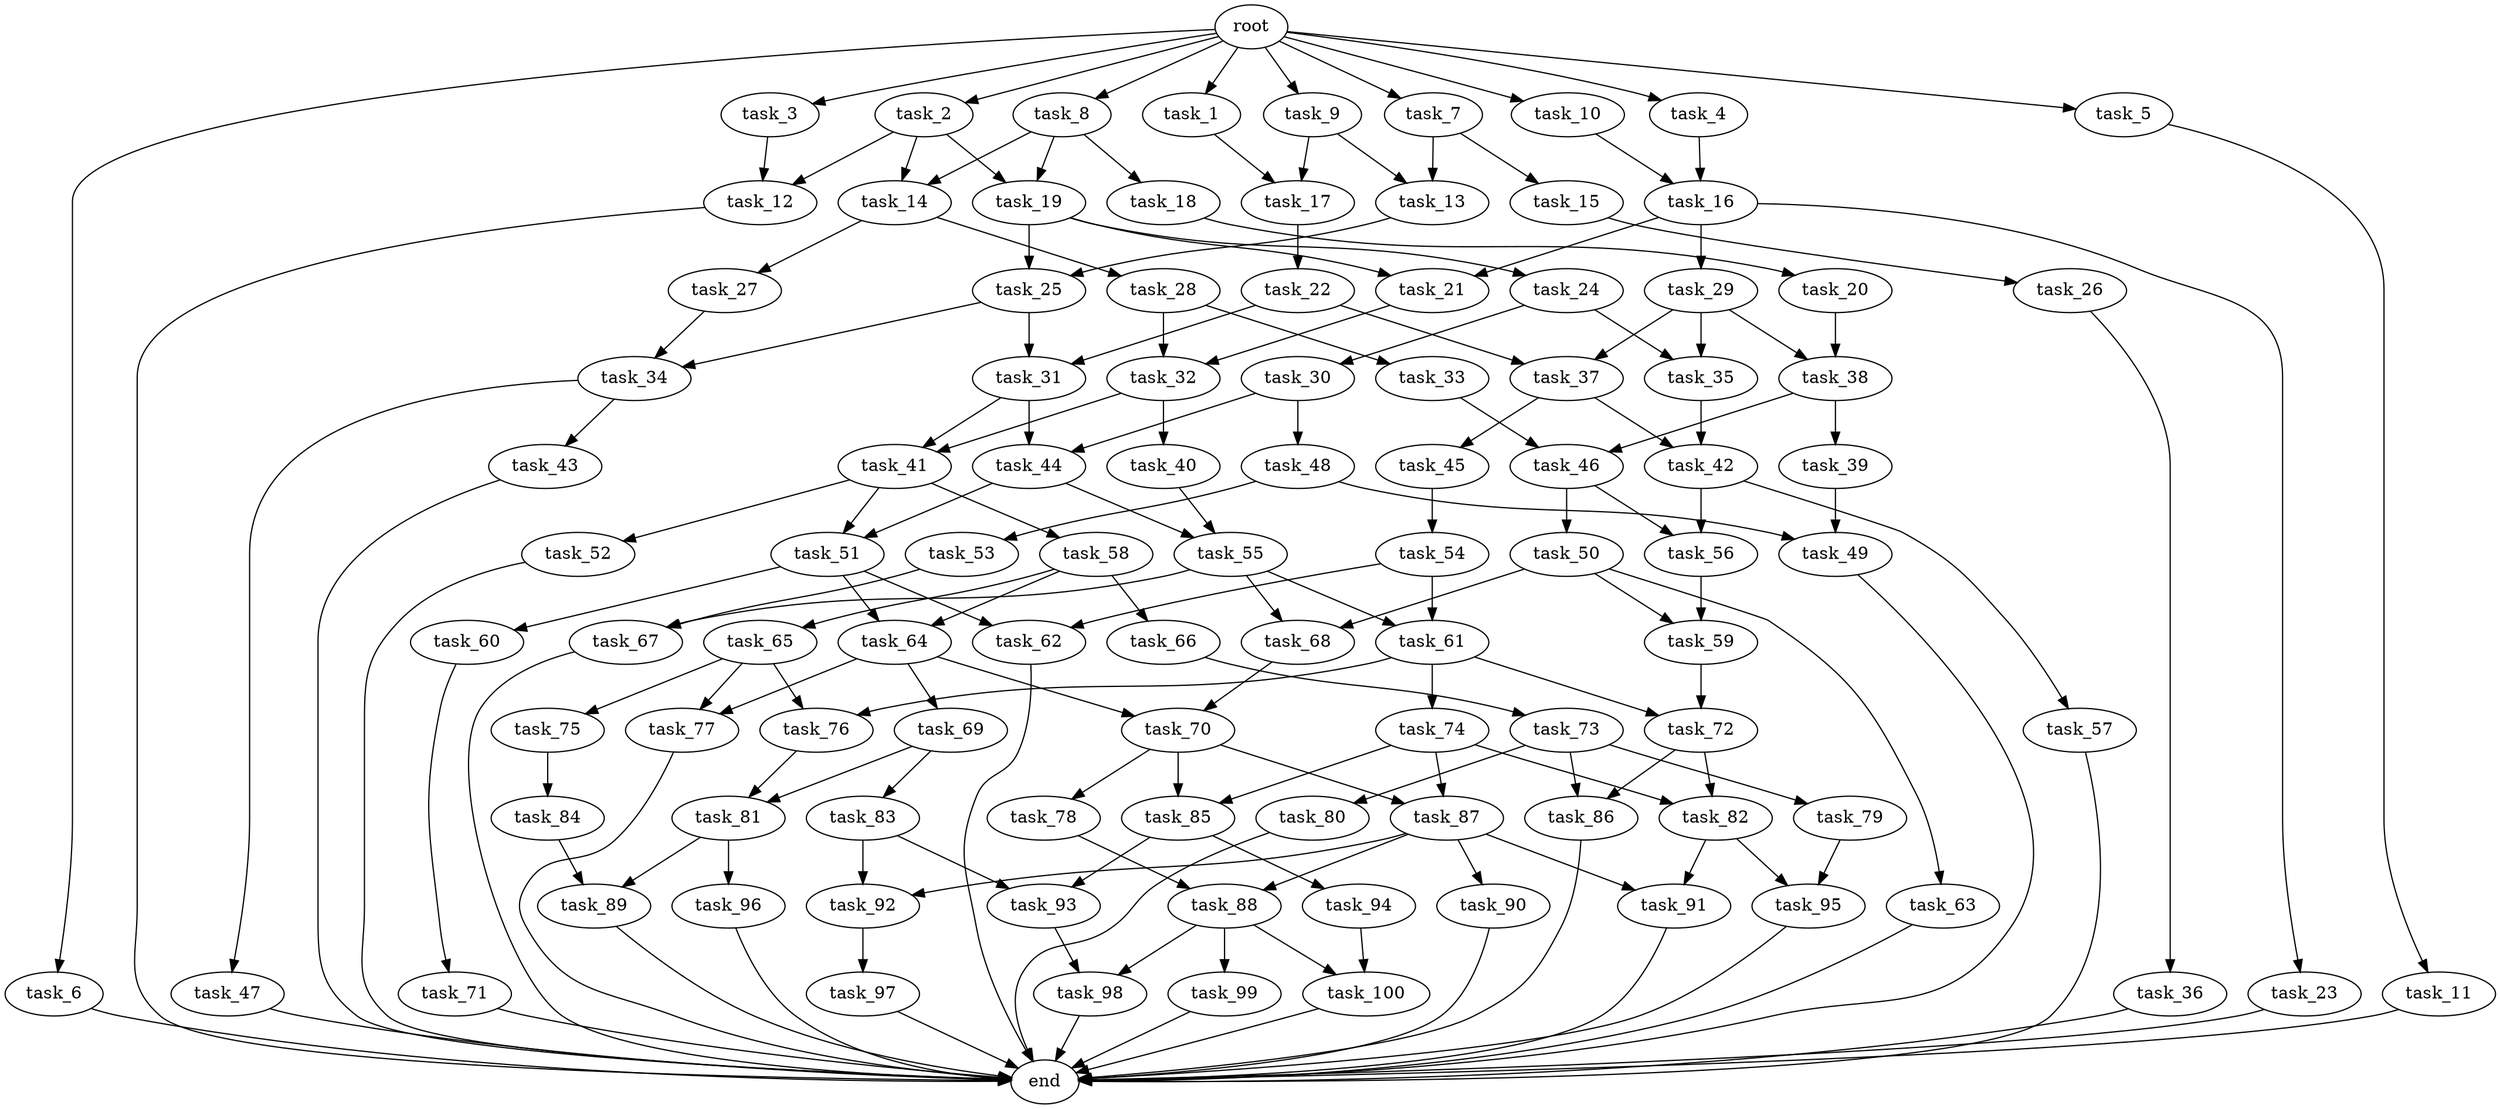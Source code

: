 digraph G {
  task_19 [size="2.770759e+09"];
  task_53 [size="2.209045e+09"];
  task_69 [size="2.842381e+09"];
  task_25 [size="1.756338e+09"];
  task_51 [size="4.054592e+09"];
  task_61 [size="3.218292e+09"];
  task_72 [size="1.233672e+09"];
  task_59 [size="1.190109e+09"];
  task_6 [size="4.616996e+09"];
  root [size="0.000000e+00"];
  task_3 [size="1.330561e+09"];
  task_60 [size="2.396447e+09"];
  task_76 [size="3.682613e+09"];
  task_48 [size="1.349013e+08"];
  task_84 [size="3.320235e+09"];
  task_86 [size="2.842792e+09"];
  task_11 [size="1.922323e+09"];
  task_54 [size="7.187677e+08"];
  task_36 [size="3.683975e+08"];
  task_97 [size="5.745094e+08"];
  task_58 [size="4.283888e+09"];
  task_62 [size="2.984999e+09"];
  task_57 [size="5.307357e+08"];
  task_22 [size="2.714165e+09"];
  task_28 [size="3.913840e+09"];
  task_41 [size="3.804309e+08"];
  task_78 [size="4.022137e+09"];
  task_47 [size="1.418043e+09"];
  task_43 [size="1.536305e+09"];
  task_94 [size="3.335053e+09"];
  task_9 [size="1.084736e+09"];
  task_68 [size="4.951183e+08"];
  task_70 [size="2.390833e+09"];
  task_23 [size="1.587210e+08"];
  task_88 [size="1.219227e+08"];
  task_8 [size="1.201915e+09"];
  task_87 [size="1.443901e+09"];
  task_35 [size="3.270918e+09"];
  task_42 [size="1.006477e+09"];
  end [size="0.000000e+00"];
  task_63 [size="4.680237e+08"];
  task_45 [size="3.814875e+09"];
  task_17 [size="2.738729e+09"];
  task_7 [size="1.029348e+09"];
  task_13 [size="3.057275e+09"];
  task_1 [size="2.945534e+09"];
  task_100 [size="2.799772e+09"];
  task_89 [size="4.391138e+08"];
  task_83 [size="1.600363e+09"];
  task_74 [size="6.058750e+08"];
  task_90 [size="1.905543e+09"];
  task_34 [size="4.126991e+09"];
  task_85 [size="2.291393e+09"];
  task_98 [size="4.492593e+09"];
  task_67 [size="4.891983e+09"];
  task_21 [size="1.122582e+09"];
  task_82 [size="1.158016e+09"];
  task_20 [size="3.332353e+09"];
  task_52 [size="1.316119e+08"];
  task_50 [size="4.899726e+09"];
  task_31 [size="1.429088e+09"];
  task_93 [size="2.768153e+09"];
  task_79 [size="5.987637e+08"];
  task_15 [size="4.579679e+09"];
  task_96 [size="4.947033e+09"];
  task_5 [size="2.136427e+09"];
  task_12 [size="2.386076e+09"];
  task_32 [size="2.922940e+09"];
  task_4 [size="2.594046e+09"];
  task_44 [size="3.929932e+09"];
  task_16 [size="1.572657e+09"];
  task_92 [size="2.011477e+09"];
  task_18 [size="3.004917e+09"];
  task_80 [size="3.774834e+09"];
  task_37 [size="1.323272e+09"];
  task_71 [size="1.593727e+09"];
  task_24 [size="3.864369e+09"];
  task_64 [size="9.619046e+07"];
  task_26 [size="2.462950e+09"];
  task_81 [size="2.959457e+09"];
  task_66 [size="9.575886e+08"];
  task_56 [size="1.322456e+08"];
  task_33 [size="3.513175e+09"];
  task_77 [size="6.707039e+07"];
  task_14 [size="9.291856e+08"];
  task_65 [size="4.695955e+09"];
  task_99 [size="8.293538e+08"];
  task_29 [size="1.060692e+09"];
  task_73 [size="4.786252e+09"];
  task_49 [size="1.756673e+09"];
  task_30 [size="9.753639e+07"];
  task_55 [size="4.018315e+09"];
  task_75 [size="4.296690e+09"];
  task_46 [size="7.031674e+08"];
  task_27 [size="1.544940e+09"];
  task_39 [size="2.789651e+09"];
  task_38 [size="2.296733e+09"];
  task_2 [size="2.380690e+09"];
  task_91 [size="3.494867e+09"];
  task_95 [size="2.435231e+09"];
  task_40 [size="2.102408e+09"];
  task_10 [size="2.789028e+09"];

  task_19 -> task_21 [size="2.770759e+08"];
  task_19 -> task_24 [size="2.770759e+08"];
  task_19 -> task_25 [size="2.770759e+08"];
  task_53 -> task_67 [size="4.418091e+08"];
  task_69 -> task_81 [size="5.684761e+08"];
  task_69 -> task_83 [size="5.684761e+08"];
  task_25 -> task_31 [size="1.756338e+08"];
  task_25 -> task_34 [size="1.756338e+08"];
  task_51 -> task_62 [size="4.054592e+08"];
  task_51 -> task_60 [size="4.054592e+08"];
  task_51 -> task_64 [size="4.054592e+08"];
  task_61 -> task_72 [size="3.218292e+08"];
  task_61 -> task_74 [size="3.218292e+08"];
  task_61 -> task_76 [size="3.218292e+08"];
  task_72 -> task_86 [size="1.233672e+08"];
  task_72 -> task_82 [size="1.233672e+08"];
  task_59 -> task_72 [size="1.190109e+08"];
  task_6 -> end [size="1.000000e-12"];
  root -> task_2 [size="1.000000e-12"];
  root -> task_7 [size="1.000000e-12"];
  root -> task_4 [size="1.000000e-12"];
  root -> task_5 [size="1.000000e-12"];
  root -> task_3 [size="1.000000e-12"];
  root -> task_8 [size="1.000000e-12"];
  root -> task_9 [size="1.000000e-12"];
  root -> task_10 [size="1.000000e-12"];
  root -> task_6 [size="1.000000e-12"];
  root -> task_1 [size="1.000000e-12"];
  task_3 -> task_12 [size="2.661122e+08"];
  task_60 -> task_71 [size="4.792894e+08"];
  task_76 -> task_81 [size="3.682613e+08"];
  task_48 -> task_53 [size="2.698026e+07"];
  task_48 -> task_49 [size="2.698026e+07"];
  task_84 -> task_89 [size="6.640470e+08"];
  task_86 -> end [size="1.000000e-12"];
  task_11 -> end [size="1.000000e-12"];
  task_54 -> task_61 [size="1.437535e+08"];
  task_54 -> task_62 [size="1.437535e+08"];
  task_36 -> end [size="1.000000e-12"];
  task_97 -> end [size="1.000000e-12"];
  task_58 -> task_65 [size="8.567777e+08"];
  task_58 -> task_66 [size="8.567777e+08"];
  task_58 -> task_64 [size="8.567777e+08"];
  task_62 -> end [size="1.000000e-12"];
  task_57 -> end [size="1.000000e-12"];
  task_22 -> task_31 [size="5.428330e+08"];
  task_22 -> task_37 [size="5.428330e+08"];
  task_28 -> task_32 [size="7.827679e+08"];
  task_28 -> task_33 [size="7.827679e+08"];
  task_41 -> task_58 [size="3.804309e+07"];
  task_41 -> task_52 [size="3.804309e+07"];
  task_41 -> task_51 [size="3.804309e+07"];
  task_78 -> task_88 [size="8.044275e+08"];
  task_47 -> end [size="1.000000e-12"];
  task_43 -> end [size="1.000000e-12"];
  task_94 -> task_100 [size="6.670105e+08"];
  task_9 -> task_17 [size="2.169472e+08"];
  task_9 -> task_13 [size="2.169472e+08"];
  task_68 -> task_70 [size="4.951183e+07"];
  task_70 -> task_78 [size="2.390833e+08"];
  task_70 -> task_85 [size="2.390833e+08"];
  task_70 -> task_87 [size="2.390833e+08"];
  task_23 -> end [size="1.000000e-12"];
  task_88 -> task_100 [size="1.219227e+07"];
  task_88 -> task_99 [size="1.219227e+07"];
  task_88 -> task_98 [size="1.219227e+07"];
  task_8 -> task_19 [size="2.403831e+08"];
  task_8 -> task_18 [size="2.403831e+08"];
  task_8 -> task_14 [size="2.403831e+08"];
  task_87 -> task_88 [size="1.443901e+08"];
  task_87 -> task_92 [size="1.443901e+08"];
  task_87 -> task_91 [size="1.443901e+08"];
  task_87 -> task_90 [size="1.443901e+08"];
  task_35 -> task_42 [size="3.270918e+08"];
  task_42 -> task_57 [size="1.006477e+08"];
  task_42 -> task_56 [size="1.006477e+08"];
  task_63 -> end [size="1.000000e-12"];
  task_45 -> task_54 [size="7.629749e+08"];
  task_17 -> task_22 [size="2.738729e+08"];
  task_7 -> task_13 [size="2.058696e+08"];
  task_7 -> task_15 [size="2.058696e+08"];
  task_13 -> task_25 [size="3.057275e+08"];
  task_1 -> task_17 [size="5.891068e+08"];
  task_100 -> end [size="1.000000e-12"];
  task_89 -> end [size="1.000000e-12"];
  task_83 -> task_93 [size="3.200726e+08"];
  task_83 -> task_92 [size="3.200726e+08"];
  task_74 -> task_85 [size="1.211750e+08"];
  task_74 -> task_82 [size="1.211750e+08"];
  task_74 -> task_87 [size="1.211750e+08"];
  task_90 -> end [size="1.000000e-12"];
  task_34 -> task_47 [size="4.126991e+08"];
  task_34 -> task_43 [size="4.126991e+08"];
  task_85 -> task_94 [size="2.291393e+08"];
  task_85 -> task_93 [size="2.291393e+08"];
  task_98 -> end [size="1.000000e-12"];
  task_67 -> end [size="1.000000e-12"];
  task_21 -> task_32 [size="1.122582e+08"];
  task_82 -> task_91 [size="1.158016e+08"];
  task_82 -> task_95 [size="1.158016e+08"];
  task_20 -> task_38 [size="6.664707e+08"];
  task_52 -> end [size="1.000000e-12"];
  task_50 -> task_59 [size="9.799452e+08"];
  task_50 -> task_63 [size="9.799452e+08"];
  task_50 -> task_68 [size="9.799452e+08"];
  task_31 -> task_44 [size="1.429088e+08"];
  task_31 -> task_41 [size="1.429088e+08"];
  task_93 -> task_98 [size="2.768153e+08"];
  task_79 -> task_95 [size="1.197527e+08"];
  task_15 -> task_26 [size="9.159358e+08"];
  task_96 -> end [size="1.000000e-12"];
  task_5 -> task_11 [size="4.272855e+08"];
  task_12 -> end [size="1.000000e-12"];
  task_32 -> task_40 [size="2.922940e+08"];
  task_32 -> task_41 [size="2.922940e+08"];
  task_4 -> task_16 [size="5.188092e+08"];
  task_44 -> task_55 [size="3.929932e+08"];
  task_44 -> task_51 [size="3.929932e+08"];
  task_16 -> task_21 [size="1.572657e+08"];
  task_16 -> task_29 [size="1.572657e+08"];
  task_16 -> task_23 [size="1.572657e+08"];
  task_92 -> task_97 [size="2.011477e+08"];
  task_18 -> task_20 [size="6.009835e+08"];
  task_80 -> end [size="1.000000e-12"];
  task_37 -> task_45 [size="1.323272e+08"];
  task_37 -> task_42 [size="1.323272e+08"];
  task_71 -> end [size="1.000000e-12"];
  task_24 -> task_30 [size="7.728737e+08"];
  task_24 -> task_35 [size="7.728737e+08"];
  task_64 -> task_77 [size="9.619046e+06"];
  task_64 -> task_70 [size="9.619046e+06"];
  task_64 -> task_69 [size="9.619046e+06"];
  task_26 -> task_36 [size="4.925899e+08"];
  task_81 -> task_89 [size="2.959457e+08"];
  task_81 -> task_96 [size="2.959457e+08"];
  task_66 -> task_73 [size="1.915177e+08"];
  task_56 -> task_59 [size="1.322456e+07"];
  task_33 -> task_46 [size="7.026350e+08"];
  task_77 -> end [size="1.000000e-12"];
  task_14 -> task_27 [size="9.291856e+07"];
  task_14 -> task_28 [size="9.291856e+07"];
  task_65 -> task_77 [size="9.391910e+08"];
  task_65 -> task_75 [size="9.391910e+08"];
  task_65 -> task_76 [size="9.391910e+08"];
  task_99 -> end [size="1.000000e-12"];
  task_29 -> task_35 [size="2.121385e+08"];
  task_29 -> task_37 [size="2.121385e+08"];
  task_29 -> task_38 [size="2.121385e+08"];
  task_73 -> task_86 [size="9.572504e+08"];
  task_73 -> task_80 [size="9.572504e+08"];
  task_73 -> task_79 [size="9.572504e+08"];
  task_49 -> end [size="1.000000e-12"];
  task_30 -> task_44 [size="1.950728e+07"];
  task_30 -> task_48 [size="1.950728e+07"];
  task_55 -> task_67 [size="4.018315e+08"];
  task_55 -> task_61 [size="4.018315e+08"];
  task_55 -> task_68 [size="4.018315e+08"];
  task_75 -> task_84 [size="8.593381e+08"];
  task_46 -> task_50 [size="7.031674e+07"];
  task_46 -> task_56 [size="7.031674e+07"];
  task_27 -> task_34 [size="3.089880e+08"];
  task_39 -> task_49 [size="5.579303e+08"];
  task_38 -> task_46 [size="2.296733e+08"];
  task_38 -> task_39 [size="2.296733e+08"];
  task_2 -> task_12 [size="4.761379e+08"];
  task_2 -> task_19 [size="4.761379e+08"];
  task_2 -> task_14 [size="4.761379e+08"];
  task_91 -> end [size="1.000000e-12"];
  task_95 -> end [size="1.000000e-12"];
  task_40 -> task_55 [size="4.204817e+08"];
  task_10 -> task_16 [size="5.578057e+08"];
}
